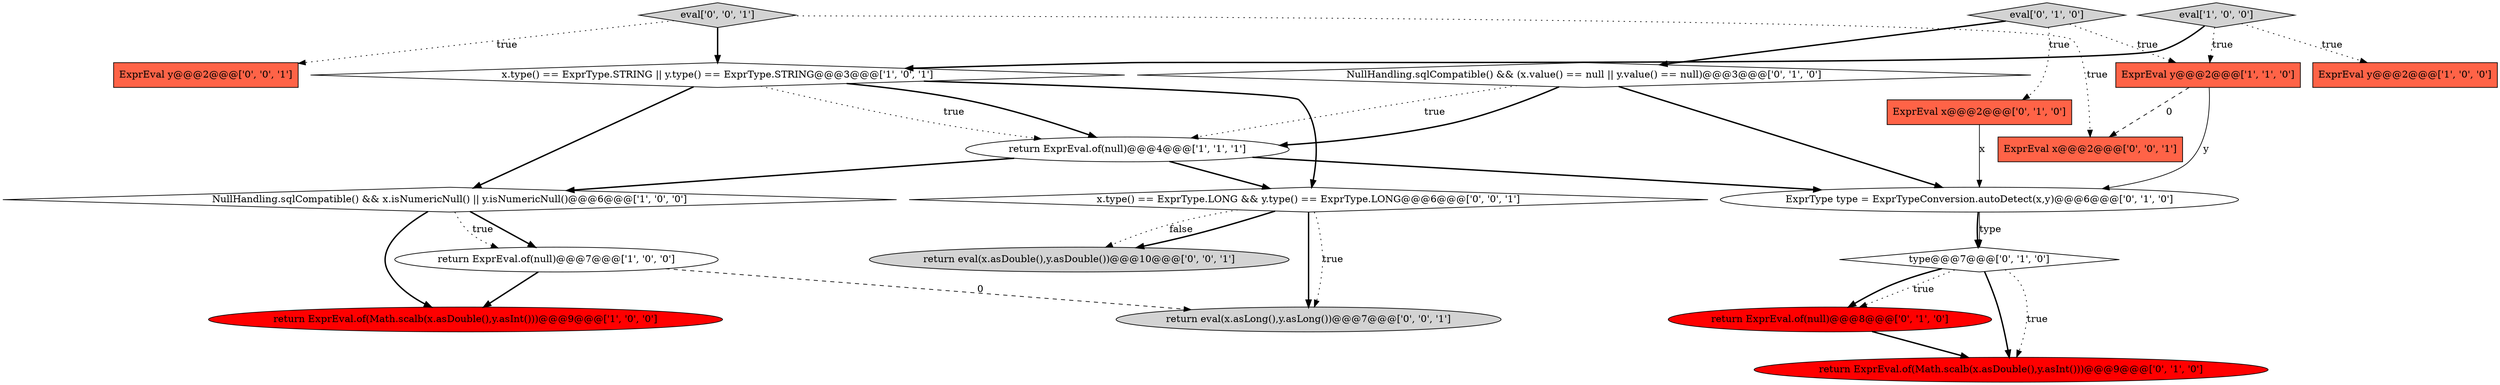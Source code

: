 digraph {
15 [style = filled, label = "ExprEval y@@@2@@@['0', '0', '1']", fillcolor = tomato, shape = box image = "AAA0AAABBB3BBB"];
12 [style = filled, label = "return ExprEval.of(null)@@@8@@@['0', '1', '0']", fillcolor = red, shape = ellipse image = "AAA1AAABBB2BBB"];
0 [style = filled, label = "ExprEval y@@@2@@@['1', '0', '0']", fillcolor = tomato, shape = box image = "AAA0AAABBB1BBB"];
10 [style = filled, label = "return ExprEval.of(Math.scalb(x.asDouble(),y.asInt()))@@@9@@@['0', '1', '0']", fillcolor = red, shape = ellipse image = "AAA1AAABBB2BBB"];
18 [style = filled, label = "eval['0', '0', '1']", fillcolor = lightgray, shape = diamond image = "AAA0AAABBB3BBB"];
14 [style = filled, label = "NullHandling.sqlCompatible() && (x.value() == null || y.value() == null)@@@3@@@['0', '1', '0']", fillcolor = white, shape = diamond image = "AAA0AAABBB2BBB"];
13 [style = filled, label = "eval['0', '1', '0']", fillcolor = lightgray, shape = diamond image = "AAA0AAABBB2BBB"];
8 [style = filled, label = "ExprEval x@@@2@@@['0', '1', '0']", fillcolor = tomato, shape = box image = "AAA0AAABBB2BBB"];
1 [style = filled, label = "NullHandling.sqlCompatible() && x.isNumericNull() || y.isNumericNull()@@@6@@@['1', '0', '0']", fillcolor = white, shape = diamond image = "AAA0AAABBB1BBB"];
4 [style = filled, label = "return ExprEval.of(null)@@@4@@@['1', '1', '1']", fillcolor = white, shape = ellipse image = "AAA0AAABBB1BBB"];
20 [style = filled, label = "return eval(x.asDouble(),y.asDouble())@@@10@@@['0', '0', '1']", fillcolor = lightgray, shape = ellipse image = "AAA0AAABBB3BBB"];
9 [style = filled, label = "ExprType type = ExprTypeConversion.autoDetect(x,y)@@@6@@@['0', '1', '0']", fillcolor = white, shape = ellipse image = "AAA0AAABBB2BBB"];
19 [style = filled, label = "x.type() == ExprType.LONG && y.type() == ExprType.LONG@@@6@@@['0', '0', '1']", fillcolor = white, shape = diamond image = "AAA0AAABBB3BBB"];
5 [style = filled, label = "x.type() == ExprType.STRING || y.type() == ExprType.STRING@@@3@@@['1', '0', '1']", fillcolor = white, shape = diamond image = "AAA0AAABBB1BBB"];
16 [style = filled, label = "return eval(x.asLong(),y.asLong())@@@7@@@['0', '0', '1']", fillcolor = lightgray, shape = ellipse image = "AAA0AAABBB3BBB"];
7 [style = filled, label = "return ExprEval.of(null)@@@7@@@['1', '0', '0']", fillcolor = white, shape = ellipse image = "AAA0AAABBB1BBB"];
2 [style = filled, label = "ExprEval y@@@2@@@['1', '1', '0']", fillcolor = tomato, shape = box image = "AAA0AAABBB1BBB"];
6 [style = filled, label = "return ExprEval.of(Math.scalb(x.asDouble(),y.asInt()))@@@9@@@['1', '0', '0']", fillcolor = red, shape = ellipse image = "AAA1AAABBB1BBB"];
3 [style = filled, label = "eval['1', '0', '0']", fillcolor = lightgray, shape = diamond image = "AAA0AAABBB1BBB"];
17 [style = filled, label = "ExprEval x@@@2@@@['0', '0', '1']", fillcolor = tomato, shape = box image = "AAA0AAABBB3BBB"];
11 [style = filled, label = "type@@@7@@@['0', '1', '0']", fillcolor = white, shape = diamond image = "AAA0AAABBB2BBB"];
4->9 [style = bold, label=""];
19->20 [style = dotted, label="false"];
9->11 [style = bold, label=""];
11->10 [style = dotted, label="true"];
7->16 [style = dashed, label="0"];
19->20 [style = bold, label=""];
11->12 [style = dotted, label="true"];
4->19 [style = bold, label=""];
18->15 [style = dotted, label="true"];
8->9 [style = solid, label="x"];
11->12 [style = bold, label=""];
2->17 [style = dashed, label="0"];
1->7 [style = bold, label=""];
5->4 [style = dotted, label="true"];
19->16 [style = bold, label=""];
1->7 [style = dotted, label="true"];
13->2 [style = dotted, label="true"];
5->19 [style = bold, label=""];
5->1 [style = bold, label=""];
3->5 [style = bold, label=""];
12->10 [style = bold, label=""];
1->6 [style = bold, label=""];
13->8 [style = dotted, label="true"];
11->10 [style = bold, label=""];
18->5 [style = bold, label=""];
5->4 [style = bold, label=""];
7->6 [style = bold, label=""];
19->16 [style = dotted, label="true"];
3->0 [style = dotted, label="true"];
14->9 [style = bold, label=""];
4->1 [style = bold, label=""];
2->9 [style = solid, label="y"];
18->17 [style = dotted, label="true"];
9->11 [style = solid, label="type"];
14->4 [style = dotted, label="true"];
13->14 [style = bold, label=""];
3->2 [style = dotted, label="true"];
14->4 [style = bold, label=""];
}
